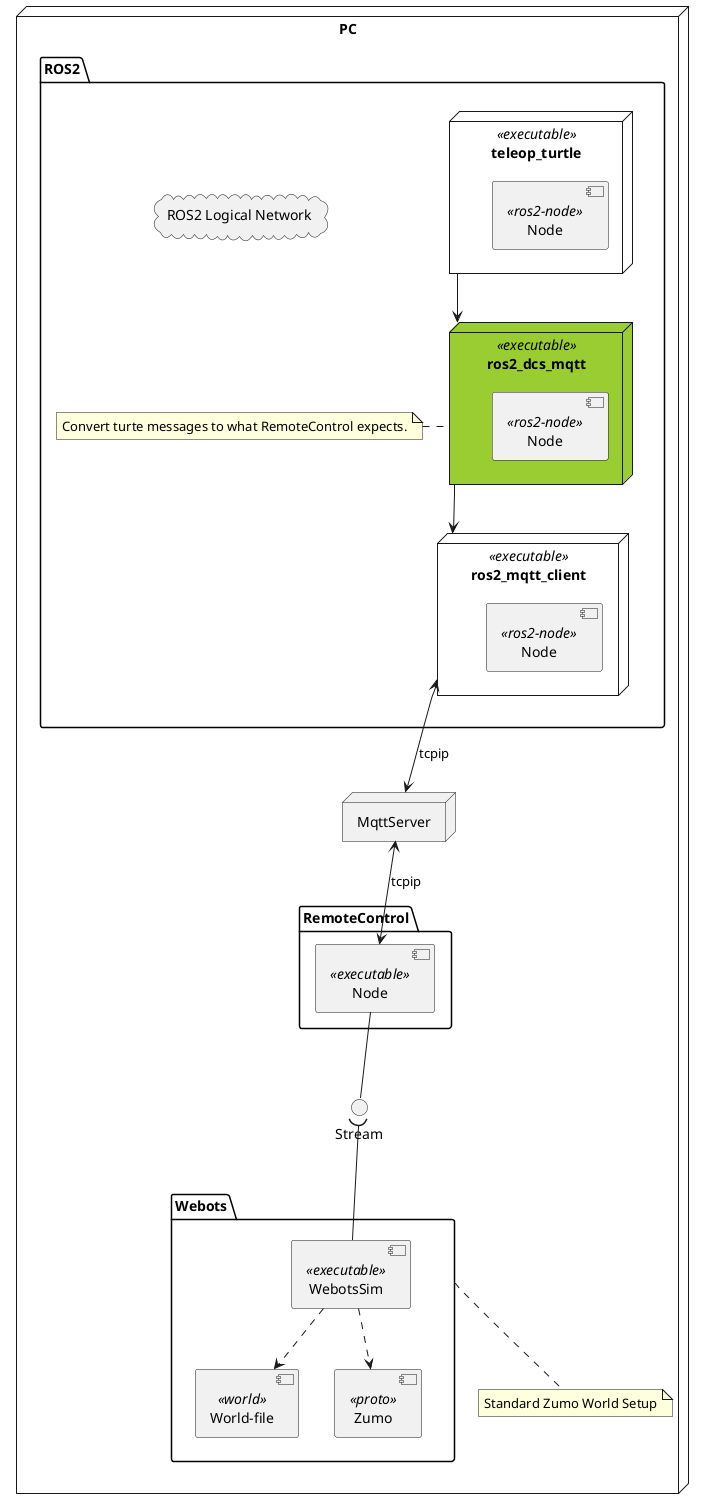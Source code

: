 @startuml

node "PC" as pc {

    
        package "RemoteControl" {
            component "Node"  <<executable>> as rcApp
        }

        package "Webots" {
            component "World-file"  <<world>> as world
            component "WebotsSim"  <<executable>> as wbsim
            component "Zumo"  <<proto>> as wbZumo
        }

        node MqttServer as mqttS {

        } 
    

    note bottom of Webots
                Standard Zumo World Setup
    end note

    wbsim ..> world
    wbsim ..> wbZumo

    package "ROS2" {
        cloud "ROS2 Logical Network" as ros2LogicalNetwork

        node "teleop_turtle" <<executable>> as teleopTurtle {
            component "Node" <<ros2-node>> as turtleRos2Node
        }

        node "ros2_mqtt_client" <<executable>> as rosMqttC {
            component "Node" <<ros2-node>> as rosMqttNode
        }

        node "ros2_dcs_mqtt" <<executable>> as dcsMqtt  #YellowGreen {
            component "Node" <<ros2-node>> as dcsNode
        }

        note left of dcsMqtt
            Convert turte messages to what RemoteControl expects.
        end note
        
        teleopTurtle -->dcsMqtt
        dcsMqtt --> rosMqttC
    }

    cloud "ROS2 Logical Network" as ros2LogicalNetwork

    wbsim -u-( Stream
    rcApp -d-() Stream

    rosMqttC <--> mqttS : tcpip
    mqttS <--> rcApp : tcpip
}



@enduml